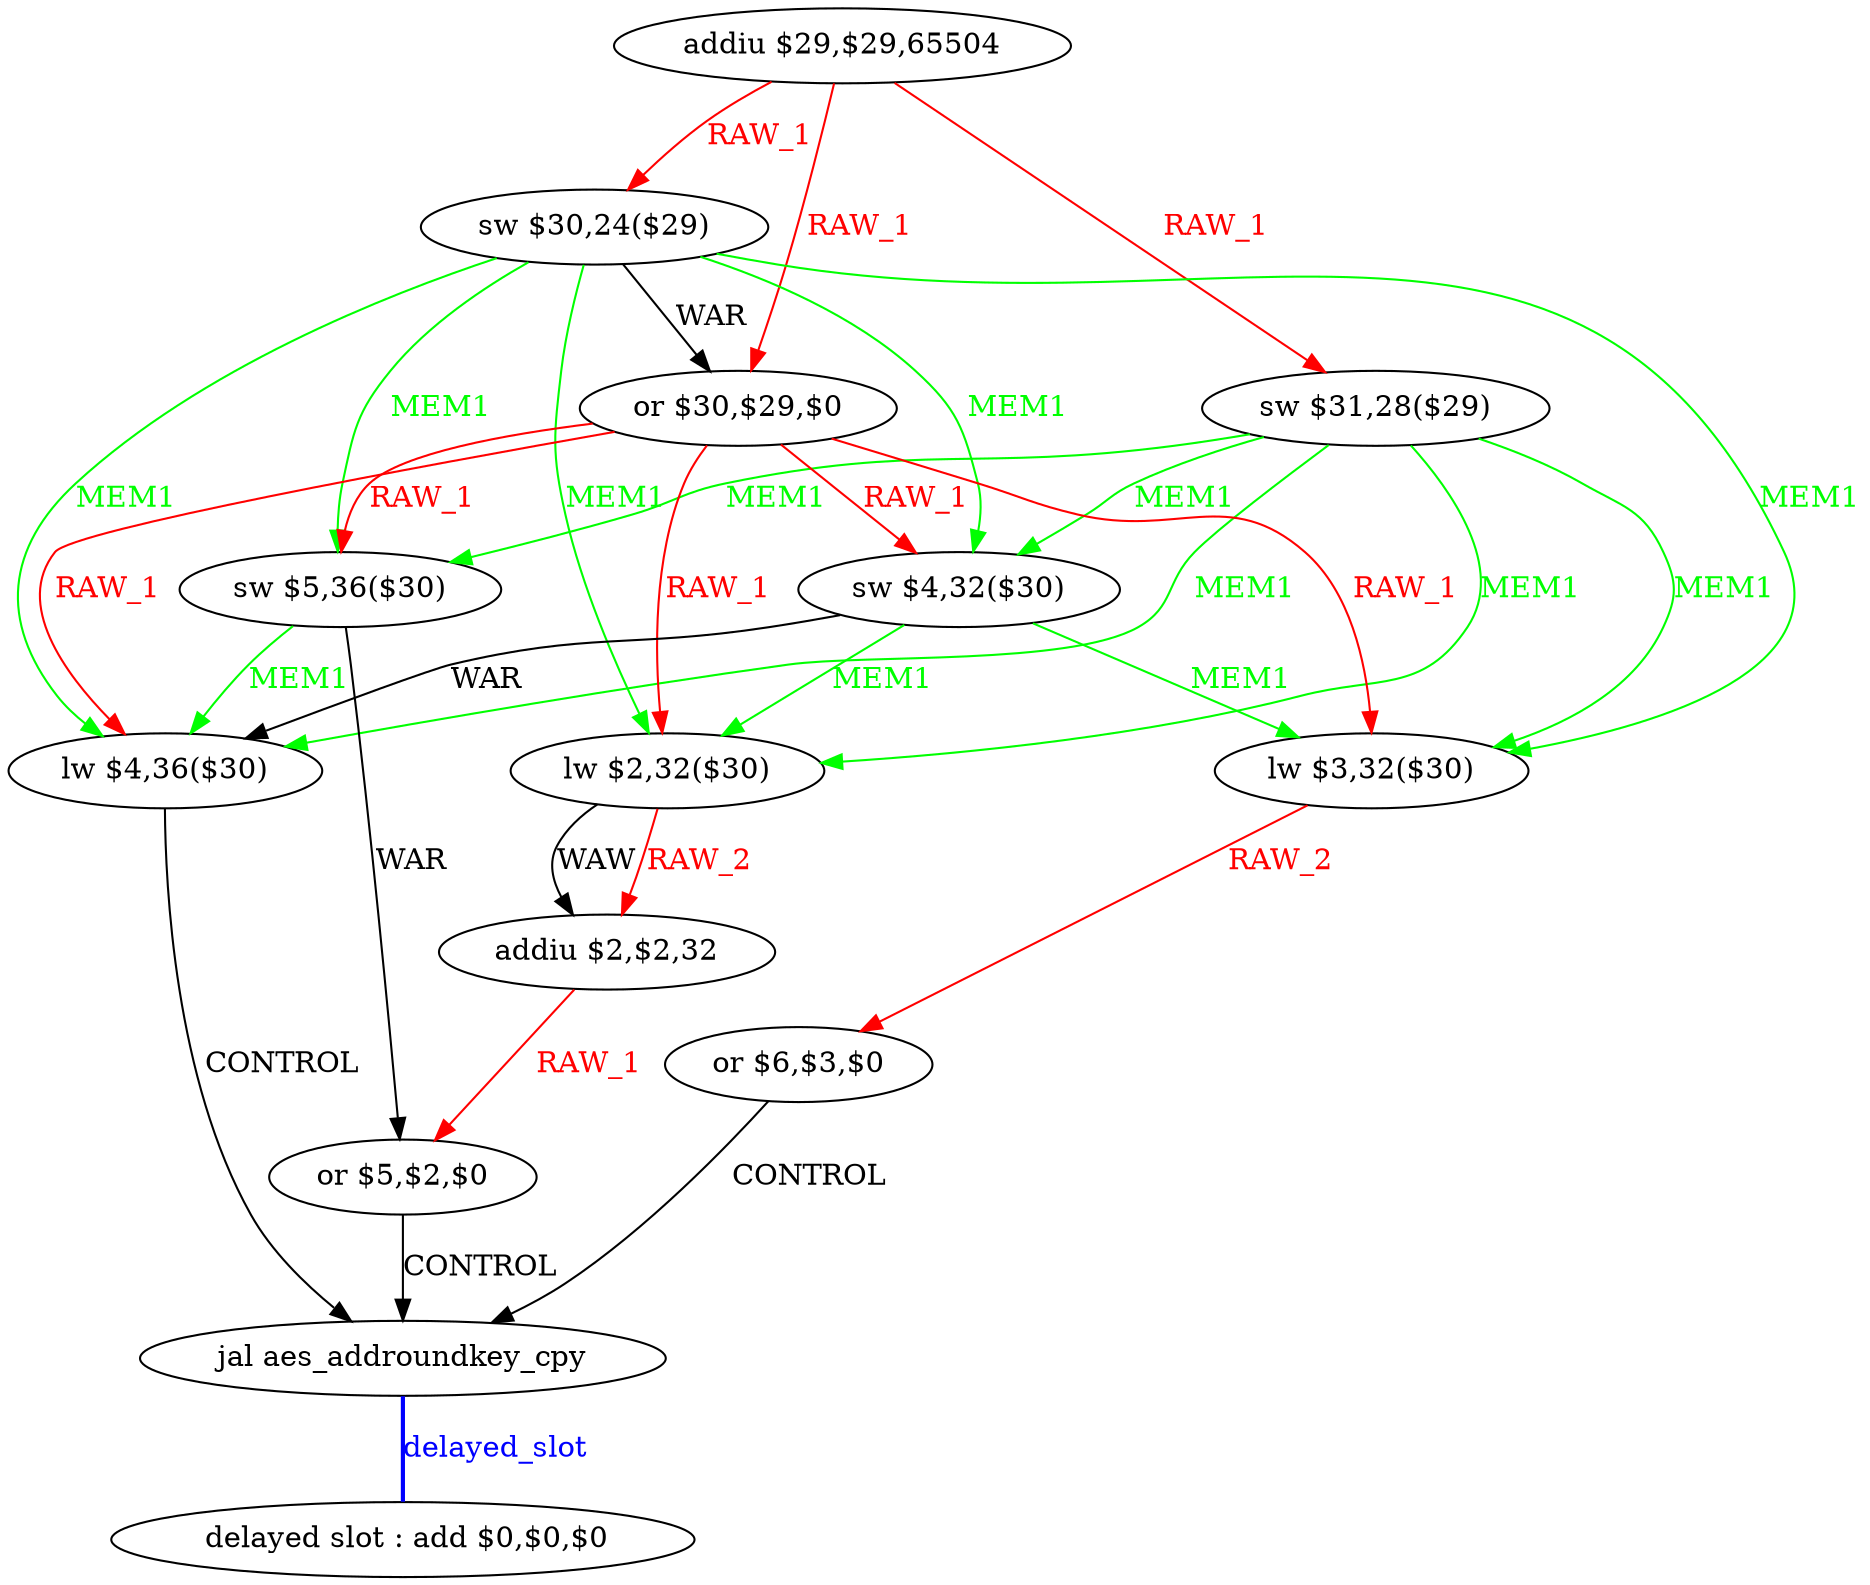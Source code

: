 digraph G1 {
node [shape = ellipse];
i13 [label = " delayed slot : add $0,$0,$0"] ;
i12 ->  i13 [style = bold, dir= none, fontcolor = blue, color = blue, label= "delayed_slot"];
i12 [label = "jal aes_addroundkey_cpy"] ;
i0 [label = "addiu $29,$29,65504"] ;
i0 ->  i1 [color = red, fontcolor = red, label= "RAW_1"];
i0 ->  i2 [color = red, fontcolor = red, label= "RAW_1"];
i0 ->  i3 [color = red, fontcolor = red, label= "RAW_1"];
i1 [label = "sw $31,28($29)"] ;
i1 ->  i4 [color = green, fontcolor = green, label= "MEM1"];
i1 ->  i5 [color = green, fontcolor = green, label= "MEM1"];
i1 ->  i6 [color = green, fontcolor = green, label= "MEM1"];
i1 ->  i8 [color = green, fontcolor = green, label= "MEM1"];
i1 ->  i9 [color = green, fontcolor = green, label= "MEM1"];
i4 [label = "sw $4,32($30)"] ;
i4 ->  i6 [color = green, fontcolor = green, label= "MEM1"];
i4 ->  i8 [color = green, fontcolor = green, label= "MEM1"];
i4 ->  i9 [label= "WAR"];
i6 [label = "lw $2,32($30)"] ;
i6 ->  i7 [label= "WAW"];
i6 ->  i7 [color = red, fontcolor = red, label= "RAW_2"];
i7 [label = "addiu $2,$2,32"] ;
i7 ->  i10 [color = red, fontcolor = red, label= "RAW_1"];
i10 [label = "or $5,$2,$0"] ;
i10 ->  i12 [label= "CONTROL"];
i8 [label = "lw $3,32($30)"] ;
i8 ->  i11 [color = red, fontcolor = red, label= "RAW_2"];
i11 [label = "or $6,$3,$0"] ;
i11 ->  i12 [label= "CONTROL"];
i9 [label = "lw $4,36($30)"] ;
i9 ->  i12 [label= "CONTROL"];
i5 [label = "sw $5,36($30)"] ;
i5 ->  i9 [color = green, fontcolor = green, label= "MEM1"];
i5 ->  i10 [label= "WAR"];
i2 [label = "sw $30,24($29)"] ;
i2 ->  i3 [label= "WAR"];
i2 ->  i4 [color = green, fontcolor = green, label= "MEM1"];
i2 ->  i5 [color = green, fontcolor = green, label= "MEM1"];
i2 ->  i6 [color = green, fontcolor = green, label= "MEM1"];
i2 ->  i8 [color = green, fontcolor = green, label= "MEM1"];
i2 ->  i9 [color = green, fontcolor = green, label= "MEM1"];
i3 [label = "or $30,$29,$0"] ;
i3 ->  i4 [color = red, fontcolor = red, label= "RAW_1"];
i3 ->  i5 [color = red, fontcolor = red, label= "RAW_1"];
i3 ->  i6 [color = red, fontcolor = red, label= "RAW_1"];
i3 ->  i8 [color = red, fontcolor = red, label= "RAW_1"];
i3 ->  i9 [color = red, fontcolor = red, label= "RAW_1"];
}
